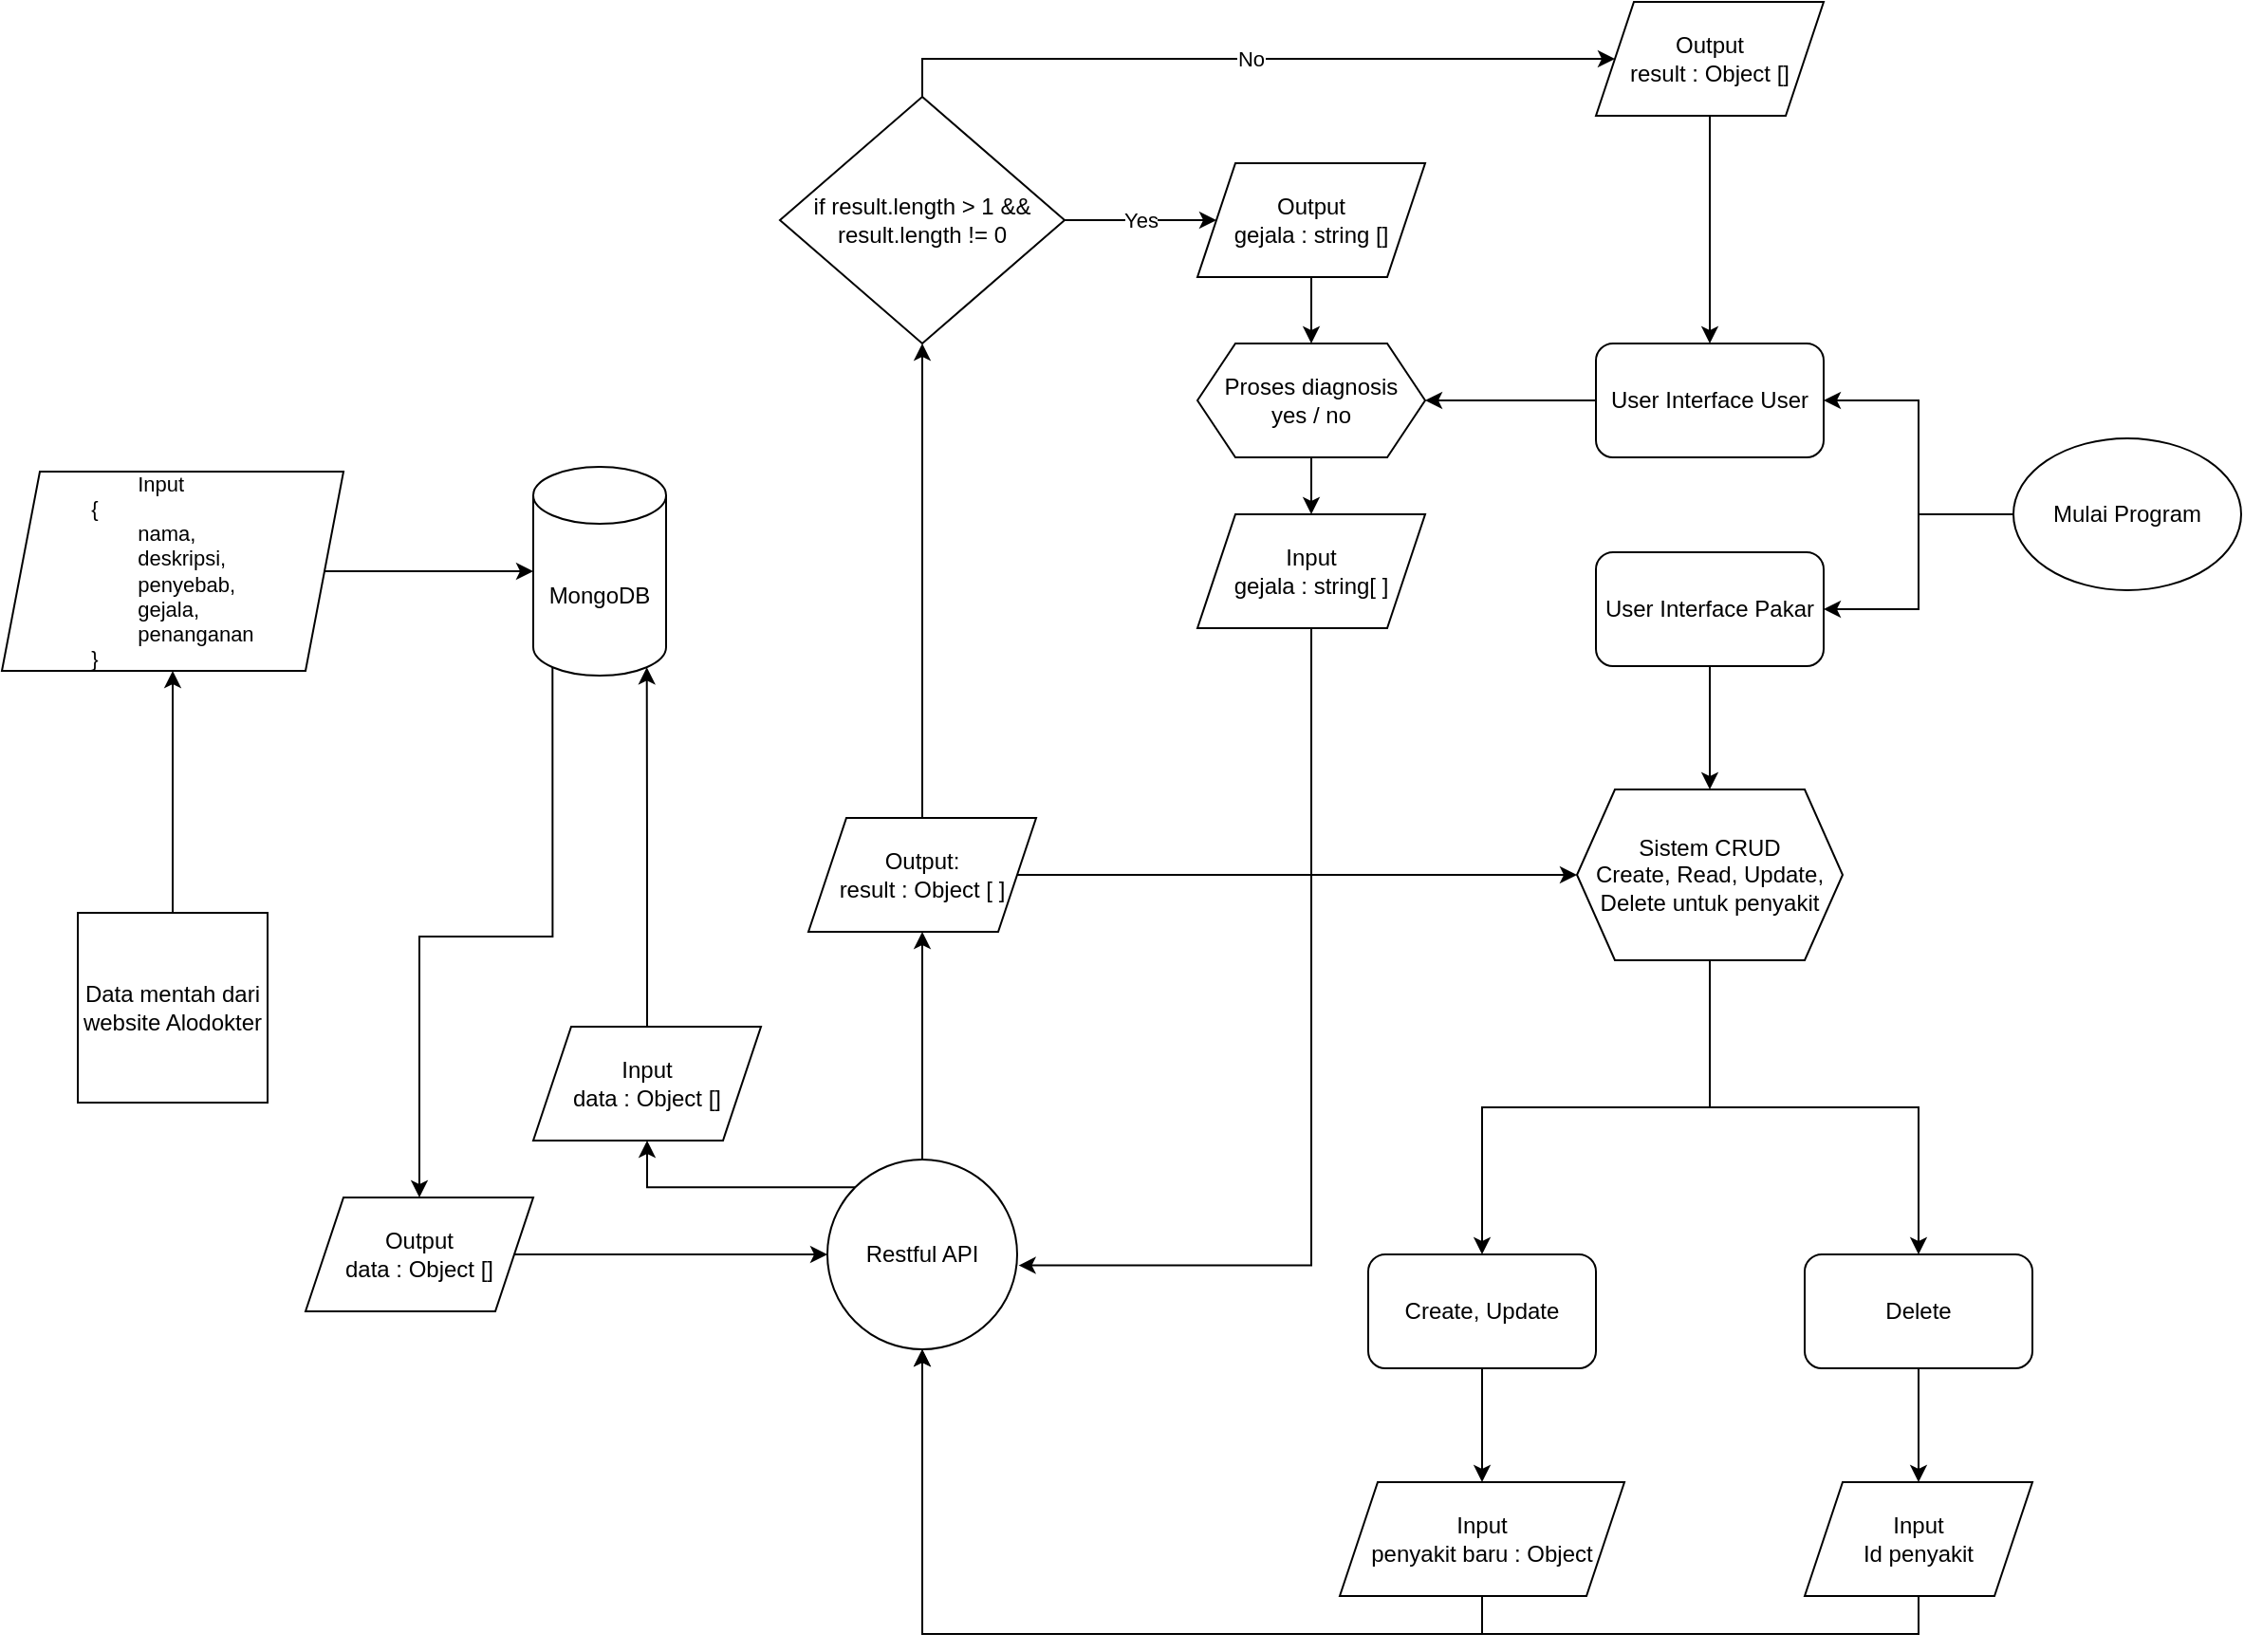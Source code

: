 <mxfile version="24.8.6">
  <diagram name="Page-1" id="8ce9d11a-91a2-4d17-14d8-a56ed91bf033">
    <mxGraphModel dx="1050" dy="1453" grid="1" gridSize="10" guides="1" tooltips="1" connect="1" arrows="1" fold="1" page="1" pageScale="1" pageWidth="1100" pageHeight="850" background="none" math="0" shadow="0">
      <root>
        <mxCell id="0" />
        <mxCell id="1" parent="0" />
        <mxCell id="2XdJY3AjDOiRcrKy_EgA-29" style="edgeStyle=orthogonalEdgeStyle;rounded=0;orthogonalLoop=1;jettySize=auto;html=1;exitX=0.5;exitY=0;exitDx=0;exitDy=0;entryX=0.5;entryY=1;entryDx=0;entryDy=0;" parent="1" source="2XdJY3AjDOiRcrKy_EgA-1" target="2XdJY3AjDOiRcrKy_EgA-19" edge="1">
          <mxGeometry relative="1" as="geometry" />
        </mxCell>
        <mxCell id="2XdJY3AjDOiRcrKy_EgA-56" style="edgeStyle=orthogonalEdgeStyle;rounded=0;orthogonalLoop=1;jettySize=auto;html=1;exitX=0;exitY=0;exitDx=0;exitDy=0;entryX=0.5;entryY=1;entryDx=0;entryDy=0;" parent="1" source="2XdJY3AjDOiRcrKy_EgA-1" target="2XdJY3AjDOiRcrKy_EgA-52" edge="1">
          <mxGeometry relative="1" as="geometry" />
        </mxCell>
        <mxCell id="2XdJY3AjDOiRcrKy_EgA-1" value="Restful API" style="ellipse;whiteSpace=wrap;html=1;aspect=fixed;labelBackgroundColor=none;" parent="1" vertex="1">
          <mxGeometry x="435" y="420" width="100" height="100" as="geometry" />
        </mxCell>
        <mxCell id="2XdJY3AjDOiRcrKy_EgA-13" style="edgeStyle=orthogonalEdgeStyle;rounded=0;orthogonalLoop=1;jettySize=auto;html=1;exitX=0.5;exitY=0;exitDx=0;exitDy=0;entryX=0.5;entryY=1;entryDx=0;entryDy=0;labelBackgroundColor=none;fontColor=default;" parent="1" source="2XdJY3AjDOiRcrKy_EgA-6" target="2XdJY3AjDOiRcrKy_EgA-9" edge="1">
          <mxGeometry relative="1" as="geometry" />
        </mxCell>
        <mxCell id="2XdJY3AjDOiRcrKy_EgA-6" value="Data mentah dari website Alodokter" style="whiteSpace=wrap;html=1;aspect=fixed;labelBackgroundColor=none;" parent="1" vertex="1">
          <mxGeometry x="40" y="290" width="100" height="100" as="geometry" />
        </mxCell>
        <mxCell id="2XdJY3AjDOiRcrKy_EgA-57" style="edgeStyle=orthogonalEdgeStyle;rounded=0;orthogonalLoop=1;jettySize=auto;html=1;exitX=0.145;exitY=1;exitDx=0;exitDy=-4.35;exitPerimeter=0;" parent="1" source="2XdJY3AjDOiRcrKy_EgA-8" target="2XdJY3AjDOiRcrKy_EgA-49" edge="1">
          <mxGeometry relative="1" as="geometry" />
        </mxCell>
        <mxCell id="2XdJY3AjDOiRcrKy_EgA-8" value="MongoDB" style="shape=cylinder3;whiteSpace=wrap;html=1;boundedLbl=1;backgroundOutline=1;size=15;labelBackgroundColor=none;" parent="1" vertex="1">
          <mxGeometry x="280" y="55" width="70" height="110" as="geometry" />
        </mxCell>
        <mxCell id="2XdJY3AjDOiRcrKy_EgA-9" value="&lt;div style=&quot;text-align: justify; font-size: 11px;&quot;&gt;&lt;span style=&quot;background-color: initial;&quot;&gt;&lt;font style=&quot;font-size: 11px;&quot;&gt;&lt;span style=&quot;white-space: pre;&quot;&gt;&#x9;&lt;/span&gt;Input&lt;br&gt;&lt;/font&gt;&lt;/span&gt;&lt;/div&gt;&lt;div style=&quot;text-align: justify; font-size: 11px;&quot;&gt;&lt;span style=&quot;background-color: initial;&quot;&gt;&lt;font style=&quot;font-size: 11px;&quot;&gt;{&lt;/font&gt;&lt;/span&gt;&lt;/div&gt;&lt;div style=&quot;text-align: justify; font-size: 11px;&quot;&gt;&lt;font style=&quot;font-size: 11px;&quot;&gt;&lt;span style=&quot;white-space: pre;&quot;&gt;&#x9;&lt;/span&gt;nama,&lt;br&gt;&lt;/font&gt;&lt;/div&gt;&lt;div style=&quot;text-align: justify; font-size: 11px;&quot;&gt;&lt;font style=&quot;font-size: 11px;&quot;&gt;&lt;span style=&quot;white-space: pre;&quot;&gt;&#x9;&lt;/span&gt;deskripsi,&lt;br&gt;&lt;/font&gt;&lt;/div&gt;&lt;div style=&quot;text-align: justify; font-size: 11px;&quot;&gt;&lt;font style=&quot;font-size: 11px;&quot;&gt;&lt;span style=&quot;white-space: pre;&quot;&gt;&#x9;&lt;/span&gt;penyebab,&lt;br&gt;&lt;/font&gt;&lt;/div&gt;&lt;div style=&quot;text-align: justify; font-size: 11px;&quot;&gt;&lt;font style=&quot;font-size: 11px;&quot;&gt;&lt;span style=&quot;white-space: pre;&quot;&gt;&#x9;&lt;/span&gt;gejala,&lt;br&gt;&lt;/font&gt;&lt;/div&gt;&lt;div style=&quot;text-align: justify; font-size: 11px;&quot;&gt;&lt;font style=&quot;font-size: 11px;&quot;&gt;&lt;span style=&quot;white-space: pre;&quot;&gt;&#x9;&lt;/span&gt;penanganan&lt;br&gt;&lt;/font&gt;&lt;/div&gt;&lt;div style=&quot;text-align: justify; font-size: 11px;&quot;&gt;&lt;font style=&quot;font-size: 11px;&quot;&gt;}&lt;/font&gt;&lt;/div&gt;" style="shape=parallelogram;perimeter=parallelogramPerimeter;whiteSpace=wrap;html=1;fixedSize=1;align=center;labelBackgroundColor=none;" parent="1" vertex="1">
          <mxGeometry y="57.5" width="180" height="105" as="geometry" />
        </mxCell>
        <mxCell id="2XdJY3AjDOiRcrKy_EgA-11" style="edgeStyle=orthogonalEdgeStyle;rounded=0;orthogonalLoop=1;jettySize=auto;html=1;exitX=1;exitY=0.5;exitDx=0;exitDy=0;entryX=0;entryY=0.5;entryDx=0;entryDy=0;entryPerimeter=0;labelBackgroundColor=none;fontColor=default;" parent="1" source="2XdJY3AjDOiRcrKy_EgA-9" target="2XdJY3AjDOiRcrKy_EgA-8" edge="1">
          <mxGeometry relative="1" as="geometry" />
        </mxCell>
        <mxCell id="2XdJY3AjDOiRcrKy_EgA-22" style="edgeStyle=orthogonalEdgeStyle;rounded=0;orthogonalLoop=1;jettySize=auto;html=1;exitX=0;exitY=0.5;exitDx=0;exitDy=0;entryX=1;entryY=0.5;entryDx=0;entryDy=0;" parent="1" source="2XdJY3AjDOiRcrKy_EgA-14" target="2XdJY3AjDOiRcrKy_EgA-21" edge="1">
          <mxGeometry relative="1" as="geometry" />
        </mxCell>
        <mxCell id="2XdJY3AjDOiRcrKy_EgA-14" value="User Interface User" style="rounded=1;whiteSpace=wrap;html=1;labelBackgroundColor=none;" parent="1" vertex="1">
          <mxGeometry x="840" y="-10" width="120" height="60" as="geometry" />
        </mxCell>
        <mxCell id="2XdJY3AjDOiRcrKy_EgA-15" value="&lt;div&gt;Input&lt;/div&gt;gejala : string[ ]" style="shape=parallelogram;perimeter=parallelogramPerimeter;whiteSpace=wrap;html=1;fixedSize=1;labelBackgroundColor=none;" parent="1" vertex="1">
          <mxGeometry x="630" y="80" width="120" height="60" as="geometry" />
        </mxCell>
        <mxCell id="2XdJY3AjDOiRcrKy_EgA-17" style="edgeStyle=orthogonalEdgeStyle;rounded=0;orthogonalLoop=1;jettySize=auto;html=1;exitX=0.5;exitY=1;exitDx=0;exitDy=0;entryX=1.008;entryY=0.558;entryDx=0;entryDy=0;entryPerimeter=0;labelBackgroundColor=none;fontColor=default;" parent="1" source="2XdJY3AjDOiRcrKy_EgA-15" target="2XdJY3AjDOiRcrKy_EgA-1" edge="1">
          <mxGeometry relative="1" as="geometry" />
        </mxCell>
        <mxCell id="2XdJY3AjDOiRcrKy_EgA-36" style="edgeStyle=orthogonalEdgeStyle;rounded=0;orthogonalLoop=1;jettySize=auto;html=1;exitX=1;exitY=0.5;exitDx=0;exitDy=0;entryX=0;entryY=0.5;entryDx=0;entryDy=0;" parent="1" source="2XdJY3AjDOiRcrKy_EgA-19" target="2XdJY3AjDOiRcrKy_EgA-32" edge="1">
          <mxGeometry relative="1" as="geometry" />
        </mxCell>
        <mxCell id="2XdJY3AjDOiRcrKy_EgA-48" style="edgeStyle=orthogonalEdgeStyle;rounded=0;orthogonalLoop=1;jettySize=auto;html=1;exitX=0.5;exitY=0;exitDx=0;exitDy=0;" parent="1" source="2XdJY3AjDOiRcrKy_EgA-19" target="2XdJY3AjDOiRcrKy_EgA-20" edge="1">
          <mxGeometry relative="1" as="geometry" />
        </mxCell>
        <mxCell id="2XdJY3AjDOiRcrKy_EgA-19" value="Output:&lt;div&gt;result : Object [ ]&lt;/div&gt;" style="shape=parallelogram;perimeter=parallelogramPerimeter;whiteSpace=wrap;html=1;fixedSize=1;labelBackgroundColor=none;" parent="1" vertex="1">
          <mxGeometry x="425" y="240" width="120" height="60" as="geometry" />
        </mxCell>
        <mxCell id="2XdJY3AjDOiRcrKy_EgA-27" value="No" style="edgeStyle=orthogonalEdgeStyle;rounded=0;orthogonalLoop=1;jettySize=auto;html=1;exitX=0.5;exitY=0;exitDx=0;exitDy=0;" parent="1" source="2XdJY3AjDOiRcrKy_EgA-20" target="2XdJY3AjDOiRcrKy_EgA-25" edge="1">
          <mxGeometry relative="1" as="geometry" />
        </mxCell>
        <mxCell id="2XdJY3AjDOiRcrKy_EgA-46" value="Yes" style="edgeStyle=orthogonalEdgeStyle;rounded=0;orthogonalLoop=1;jettySize=auto;html=1;exitX=1;exitY=0.5;exitDx=0;exitDy=0;entryX=0;entryY=0.5;entryDx=0;entryDy=0;" parent="1" source="2XdJY3AjDOiRcrKy_EgA-20" target="2XdJY3AjDOiRcrKy_EgA-45" edge="1">
          <mxGeometry relative="1" as="geometry" />
        </mxCell>
        <mxCell id="2XdJY3AjDOiRcrKy_EgA-20" value="if result.length &amp;gt; 1 &amp;amp;&amp;amp; result.length != 0" style="rhombus;whiteSpace=wrap;html=1;" parent="1" vertex="1">
          <mxGeometry x="410" y="-140" width="150" height="130" as="geometry" />
        </mxCell>
        <mxCell id="2XdJY3AjDOiRcrKy_EgA-23" style="edgeStyle=orthogonalEdgeStyle;rounded=0;orthogonalLoop=1;jettySize=auto;html=1;exitX=0.5;exitY=1;exitDx=0;exitDy=0;entryX=0.5;entryY=0;entryDx=0;entryDy=0;" parent="1" source="2XdJY3AjDOiRcrKy_EgA-21" target="2XdJY3AjDOiRcrKy_EgA-15" edge="1">
          <mxGeometry relative="1" as="geometry" />
        </mxCell>
        <mxCell id="2XdJY3AjDOiRcrKy_EgA-21" value="Proses diagnosis&lt;div&gt;yes / no&lt;/div&gt;" style="shape=hexagon;perimeter=hexagonPerimeter2;whiteSpace=wrap;html=1;fixedSize=1;" parent="1" vertex="1">
          <mxGeometry x="630" y="-10" width="120" height="60" as="geometry" />
        </mxCell>
        <mxCell id="2XdJY3AjDOiRcrKy_EgA-28" style="edgeStyle=orthogonalEdgeStyle;rounded=0;orthogonalLoop=1;jettySize=auto;html=1;exitX=0.5;exitY=1;exitDx=0;exitDy=0;entryX=0.5;entryY=0;entryDx=0;entryDy=0;" parent="1" source="2XdJY3AjDOiRcrKy_EgA-25" target="2XdJY3AjDOiRcrKy_EgA-14" edge="1">
          <mxGeometry relative="1" as="geometry" />
        </mxCell>
        <mxCell id="2XdJY3AjDOiRcrKy_EgA-25" value="Output&lt;div&gt;result : Object []&lt;/div&gt;" style="shape=parallelogram;perimeter=parallelogramPerimeter;whiteSpace=wrap;html=1;fixedSize=1;" parent="1" vertex="1">
          <mxGeometry x="840" y="-190" width="120" height="60" as="geometry" />
        </mxCell>
        <mxCell id="2XdJY3AjDOiRcrKy_EgA-33" style="edgeStyle=orthogonalEdgeStyle;rounded=0;orthogonalLoop=1;jettySize=auto;html=1;exitX=0.5;exitY=1;exitDx=0;exitDy=0;" parent="1" source="2XdJY3AjDOiRcrKy_EgA-30" target="2XdJY3AjDOiRcrKy_EgA-32" edge="1">
          <mxGeometry relative="1" as="geometry" />
        </mxCell>
        <mxCell id="2XdJY3AjDOiRcrKy_EgA-30" value="User Interface Pakar" style="rounded=1;whiteSpace=wrap;html=1;" parent="1" vertex="1">
          <mxGeometry x="840" y="100" width="120" height="60" as="geometry" />
        </mxCell>
        <mxCell id="2XdJY3AjDOiRcrKy_EgA-37" style="edgeStyle=orthogonalEdgeStyle;rounded=0;orthogonalLoop=1;jettySize=auto;html=1;exitX=0.5;exitY=1;exitDx=0;exitDy=0;" parent="1" source="2XdJY3AjDOiRcrKy_EgA-32" target="2XdJY3AjDOiRcrKy_EgA-35" edge="1">
          <mxGeometry relative="1" as="geometry" />
        </mxCell>
        <mxCell id="2XdJY3AjDOiRcrKy_EgA-38" style="edgeStyle=orthogonalEdgeStyle;rounded=0;orthogonalLoop=1;jettySize=auto;html=1;exitX=0.5;exitY=1;exitDx=0;exitDy=0;" parent="1" source="2XdJY3AjDOiRcrKy_EgA-32" target="2XdJY3AjDOiRcrKy_EgA-34" edge="1">
          <mxGeometry relative="1" as="geometry" />
        </mxCell>
        <mxCell id="2XdJY3AjDOiRcrKy_EgA-32" value="Sistem CRUD&lt;div&gt;Create, Read, Update, Delete untuk penyakit&lt;/div&gt;" style="shape=hexagon;perimeter=hexagonPerimeter2;whiteSpace=wrap;html=1;fixedSize=1;" parent="1" vertex="1">
          <mxGeometry x="830" y="225" width="140" height="90" as="geometry" />
        </mxCell>
        <mxCell id="2XdJY3AjDOiRcrKy_EgA-41" style="edgeStyle=orthogonalEdgeStyle;rounded=0;orthogonalLoop=1;jettySize=auto;html=1;exitX=0.5;exitY=1;exitDx=0;exitDy=0;entryX=0.5;entryY=0;entryDx=0;entryDy=0;" parent="1" source="2XdJY3AjDOiRcrKy_EgA-34" target="2XdJY3AjDOiRcrKy_EgA-39" edge="1">
          <mxGeometry relative="1" as="geometry" />
        </mxCell>
        <mxCell id="2XdJY3AjDOiRcrKy_EgA-34" value="Create, Update" style="rounded=1;whiteSpace=wrap;html=1;" parent="1" vertex="1">
          <mxGeometry x="720" y="470" width="120" height="60" as="geometry" />
        </mxCell>
        <mxCell id="2XdJY3AjDOiRcrKy_EgA-42" style="edgeStyle=orthogonalEdgeStyle;rounded=0;orthogonalLoop=1;jettySize=auto;html=1;exitX=0.5;exitY=1;exitDx=0;exitDy=0;entryX=0.5;entryY=0;entryDx=0;entryDy=0;" parent="1" source="2XdJY3AjDOiRcrKy_EgA-35" target="2XdJY3AjDOiRcrKy_EgA-40" edge="1">
          <mxGeometry relative="1" as="geometry" />
        </mxCell>
        <mxCell id="2XdJY3AjDOiRcrKy_EgA-35" value="Delete" style="rounded=1;whiteSpace=wrap;html=1;" parent="1" vertex="1">
          <mxGeometry x="950" y="470" width="120" height="60" as="geometry" />
        </mxCell>
        <mxCell id="2XdJY3AjDOiRcrKy_EgA-43" style="edgeStyle=orthogonalEdgeStyle;rounded=0;orthogonalLoop=1;jettySize=auto;html=1;exitX=0.5;exitY=1;exitDx=0;exitDy=0;entryX=0.5;entryY=1;entryDx=0;entryDy=0;" parent="1" source="2XdJY3AjDOiRcrKy_EgA-39" target="2XdJY3AjDOiRcrKy_EgA-1" edge="1">
          <mxGeometry relative="1" as="geometry" />
        </mxCell>
        <mxCell id="2XdJY3AjDOiRcrKy_EgA-39" value="Input&lt;div&gt;penyakit baru : Object&lt;/div&gt;" style="shape=parallelogram;perimeter=parallelogramPerimeter;whiteSpace=wrap;html=1;fixedSize=1;" parent="1" vertex="1">
          <mxGeometry x="705" y="590" width="150" height="60" as="geometry" />
        </mxCell>
        <mxCell id="2XdJY3AjDOiRcrKy_EgA-44" style="edgeStyle=orthogonalEdgeStyle;rounded=0;orthogonalLoop=1;jettySize=auto;html=1;exitX=0.5;exitY=1;exitDx=0;exitDy=0;entryX=0.5;entryY=1;entryDx=0;entryDy=0;" parent="1" source="2XdJY3AjDOiRcrKy_EgA-40" target="2XdJY3AjDOiRcrKy_EgA-1" edge="1">
          <mxGeometry relative="1" as="geometry" />
        </mxCell>
        <mxCell id="2XdJY3AjDOiRcrKy_EgA-40" value="Input&lt;div&gt;Id penyakit&lt;/div&gt;" style="shape=parallelogram;perimeter=parallelogramPerimeter;whiteSpace=wrap;html=1;fixedSize=1;" parent="1" vertex="1">
          <mxGeometry x="950" y="590" width="120" height="60" as="geometry" />
        </mxCell>
        <mxCell id="2XdJY3AjDOiRcrKy_EgA-47" style="edgeStyle=orthogonalEdgeStyle;rounded=0;orthogonalLoop=1;jettySize=auto;html=1;exitX=0.5;exitY=1;exitDx=0;exitDy=0;entryX=0.5;entryY=0;entryDx=0;entryDy=0;" parent="1" source="2XdJY3AjDOiRcrKy_EgA-45" target="2XdJY3AjDOiRcrKy_EgA-21" edge="1">
          <mxGeometry relative="1" as="geometry" />
        </mxCell>
        <mxCell id="2XdJY3AjDOiRcrKy_EgA-45" value="Output&lt;div&gt;gejala : string []&lt;/div&gt;" style="shape=parallelogram;perimeter=parallelogramPerimeter;whiteSpace=wrap;html=1;fixedSize=1;" parent="1" vertex="1">
          <mxGeometry x="630" y="-105" width="120" height="60" as="geometry" />
        </mxCell>
        <mxCell id="2XdJY3AjDOiRcrKy_EgA-51" style="edgeStyle=orthogonalEdgeStyle;rounded=0;orthogonalLoop=1;jettySize=auto;html=1;exitX=1;exitY=0.5;exitDx=0;exitDy=0;entryX=0;entryY=0.5;entryDx=0;entryDy=0;" parent="1" source="2XdJY3AjDOiRcrKy_EgA-49" target="2XdJY3AjDOiRcrKy_EgA-1" edge="1">
          <mxGeometry relative="1" as="geometry" />
        </mxCell>
        <mxCell id="2XdJY3AjDOiRcrKy_EgA-49" value="Output&lt;div&gt;data : Object []&lt;/div&gt;" style="shape=parallelogram;perimeter=parallelogramPerimeter;whiteSpace=wrap;html=1;fixedSize=1;" parent="1" vertex="1">
          <mxGeometry x="160" y="440" width="120" height="60" as="geometry" />
        </mxCell>
        <mxCell id="2XdJY3AjDOiRcrKy_EgA-52" value="Input&lt;div&gt;data : Object []&lt;/div&gt;" style="shape=parallelogram;perimeter=parallelogramPerimeter;whiteSpace=wrap;html=1;fixedSize=1;" parent="1" vertex="1">
          <mxGeometry x="280" y="350" width="120" height="60" as="geometry" />
        </mxCell>
        <mxCell id="2XdJY3AjDOiRcrKy_EgA-55" style="edgeStyle=orthogonalEdgeStyle;rounded=0;orthogonalLoop=1;jettySize=auto;html=1;exitX=0.5;exitY=0;exitDx=0;exitDy=0;entryX=0.855;entryY=1;entryDx=0;entryDy=-4.35;entryPerimeter=0;" parent="1" source="2XdJY3AjDOiRcrKy_EgA-52" target="2XdJY3AjDOiRcrKy_EgA-8" edge="1">
          <mxGeometry relative="1" as="geometry" />
        </mxCell>
        <mxCell id="aHe5iTpbNUGeZpbh5bUh-2" style="edgeStyle=orthogonalEdgeStyle;rounded=0;orthogonalLoop=1;jettySize=auto;html=1;exitX=0;exitY=0.5;exitDx=0;exitDy=0;entryX=1;entryY=0.5;entryDx=0;entryDy=0;" edge="1" parent="1" source="aHe5iTpbNUGeZpbh5bUh-1" target="2XdJY3AjDOiRcrKy_EgA-14">
          <mxGeometry relative="1" as="geometry" />
        </mxCell>
        <mxCell id="aHe5iTpbNUGeZpbh5bUh-4" style="edgeStyle=orthogonalEdgeStyle;rounded=0;orthogonalLoop=1;jettySize=auto;html=1;exitX=0;exitY=0.5;exitDx=0;exitDy=0;entryX=1;entryY=0.5;entryDx=0;entryDy=0;" edge="1" parent="1" source="aHe5iTpbNUGeZpbh5bUh-1" target="2XdJY3AjDOiRcrKy_EgA-30">
          <mxGeometry relative="1" as="geometry" />
        </mxCell>
        <mxCell id="aHe5iTpbNUGeZpbh5bUh-1" value="Mulai Program" style="ellipse;whiteSpace=wrap;html=1;" vertex="1" parent="1">
          <mxGeometry x="1060" y="40" width="120" height="80" as="geometry" />
        </mxCell>
      </root>
    </mxGraphModel>
  </diagram>
</mxfile>
